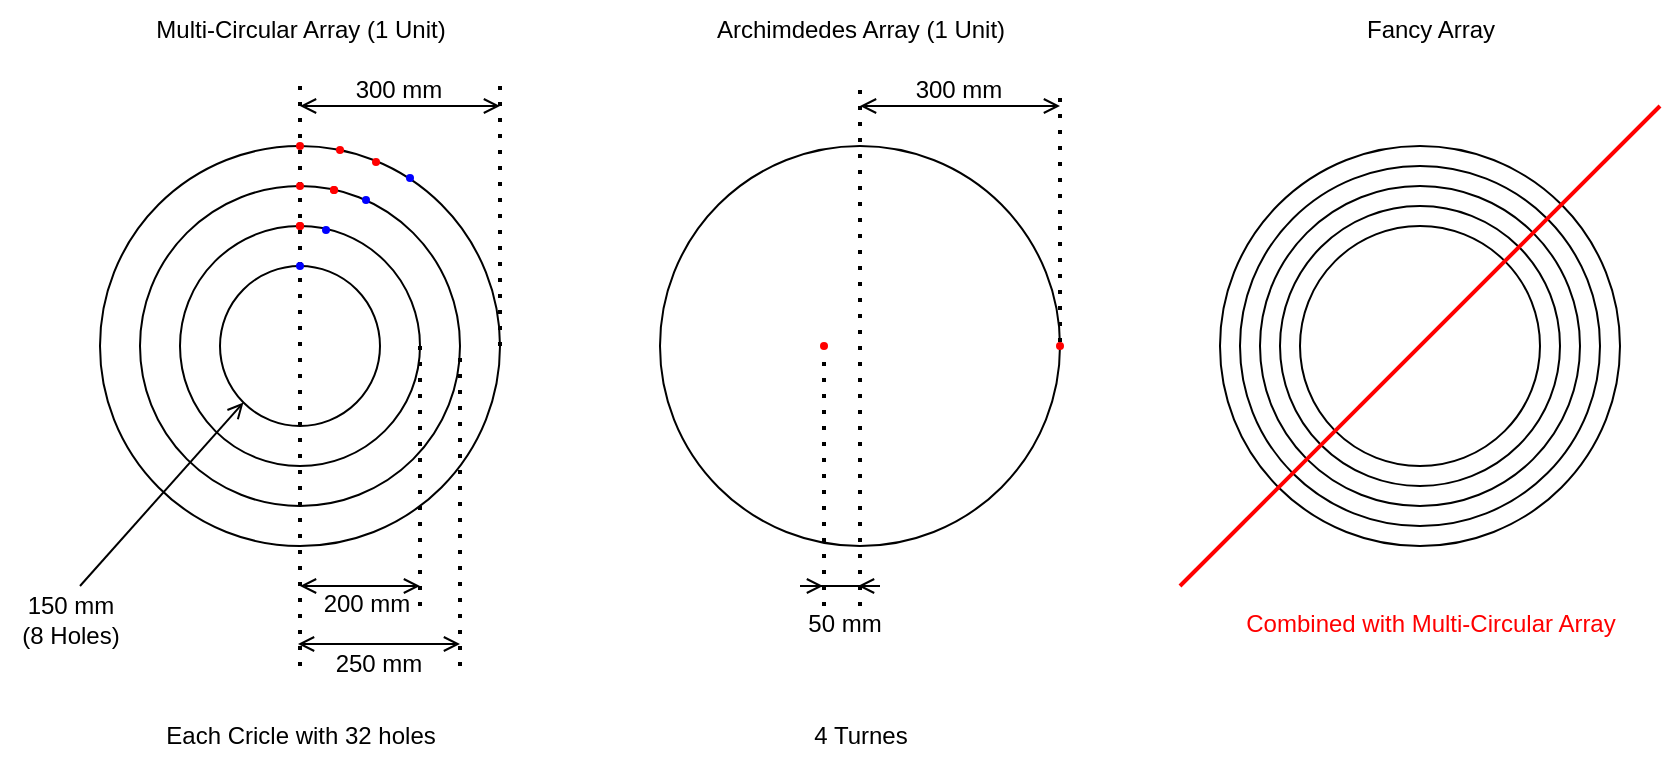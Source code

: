 <mxfile version="20.3.0" type="device"><diagram id="OxXvUZOZpYifvN2MdLMV" name="Seite-1"><mxGraphModel dx="1178" dy="700" grid="1" gridSize="10" guides="1" tooltips="1" connect="1" arrows="1" fold="1" page="1" pageScale="1" pageWidth="827" pageHeight="1169" math="0" shadow="0"><root><mxCell id="0"/><mxCell id="1" parent="0"/><mxCell id="3i-CA53elu15kdA6QH0D-1" value="Multi-Circular Array (1 Unit)" style="text;html=1;align=center;verticalAlign=middle;resizable=0;points=[];autosize=1;strokeColor=none;fillColor=none;" vertex="1" parent="1"><mxGeometry x="155" y="267" width="170" height="30" as="geometry"/></mxCell><mxCell id="3i-CA53elu15kdA6QH0D-2" value="" style="ellipse;whiteSpace=wrap;html=1;fillColor=none;" vertex="1" parent="1"><mxGeometry x="140" y="340" width="200" height="200" as="geometry"/></mxCell><mxCell id="3i-CA53elu15kdA6QH0D-3" value="" style="ellipse;whiteSpace=wrap;html=1;fillColor=none;" vertex="1" parent="1"><mxGeometry x="160" y="360" width="160" height="160" as="geometry"/></mxCell><mxCell id="3i-CA53elu15kdA6QH0D-4" value="" style="ellipse;whiteSpace=wrap;html=1;fillColor=none;" vertex="1" parent="1"><mxGeometry x="180" y="380" width="120" height="120" as="geometry"/></mxCell><mxCell id="3i-CA53elu15kdA6QH0D-5" value="" style="endArrow=open;startArrow=open;html=1;rounded=0;startFill=0;endFill=0;" edge="1" parent="1"><mxGeometry width="50" height="50" relative="1" as="geometry"><mxPoint x="240" y="320" as="sourcePoint"/><mxPoint x="340" y="320" as="targetPoint"/></mxGeometry></mxCell><mxCell id="3i-CA53elu15kdA6QH0D-6" value="" style="endArrow=none;dashed=1;html=1;dashPattern=1 3;strokeWidth=2;rounded=0;" edge="1" parent="1"><mxGeometry width="50" height="50" relative="1" as="geometry"><mxPoint x="240" y="600" as="sourcePoint"/><mxPoint x="240" y="310" as="targetPoint"/></mxGeometry></mxCell><mxCell id="3i-CA53elu15kdA6QH0D-7" value="300 mm" style="text;html=1;align=center;verticalAlign=middle;resizable=0;points=[];autosize=1;strokeColor=none;fillColor=none;" vertex="1" parent="1"><mxGeometry x="254" y="297" width="70" height="30" as="geometry"/></mxCell><mxCell id="3i-CA53elu15kdA6QH0D-8" value="" style="endArrow=none;dashed=1;html=1;dashPattern=1 3;strokeWidth=2;rounded=0;" edge="1" parent="1"><mxGeometry width="50" height="50" relative="1" as="geometry"><mxPoint x="340" y="440" as="sourcePoint"/><mxPoint x="340" y="310" as="targetPoint"/></mxGeometry></mxCell><mxCell id="3i-CA53elu15kdA6QH0D-9" value="" style="endArrow=open;startArrow=open;html=1;rounded=0;startFill=0;endFill=0;" edge="1" parent="1"><mxGeometry width="50" height="50" relative="1" as="geometry"><mxPoint x="239" y="589" as="sourcePoint"/><mxPoint x="320" y="589" as="targetPoint"/></mxGeometry></mxCell><mxCell id="3i-CA53elu15kdA6QH0D-10" value="" style="endArrow=none;dashed=1;html=1;dashPattern=1 3;strokeWidth=2;rounded=0;" edge="1" parent="1"><mxGeometry width="50" height="50" relative="1" as="geometry"><mxPoint x="320" y="600" as="sourcePoint"/><mxPoint x="320" y="440" as="targetPoint"/></mxGeometry></mxCell><mxCell id="3i-CA53elu15kdA6QH0D-11" value="250 mm" style="text;html=1;align=center;verticalAlign=middle;resizable=0;points=[];autosize=1;strokeColor=none;fillColor=none;" vertex="1" parent="1"><mxGeometry x="244" y="584" width="70" height="30" as="geometry"/></mxCell><mxCell id="3i-CA53elu15kdA6QH0D-12" value="" style="endArrow=open;startArrow=open;html=1;rounded=0;startFill=0;endFill=0;" edge="1" parent="1"><mxGeometry width="50" height="50" relative="1" as="geometry"><mxPoint x="240" y="560" as="sourcePoint"/><mxPoint x="300" y="560" as="targetPoint"/></mxGeometry></mxCell><mxCell id="3i-CA53elu15kdA6QH0D-13" value="200 mm" style="text;html=1;align=center;verticalAlign=middle;resizable=0;points=[];autosize=1;strokeColor=none;fillColor=none;" vertex="1" parent="1"><mxGeometry x="238" y="554" width="70" height="30" as="geometry"/></mxCell><mxCell id="3i-CA53elu15kdA6QH0D-15" value="" style="endArrow=none;dashed=1;html=1;dashPattern=1 3;strokeWidth=2;rounded=0;" edge="1" parent="1"><mxGeometry width="50" height="50" relative="1" as="geometry"><mxPoint x="300" y="570" as="sourcePoint"/><mxPoint x="300" y="440" as="targetPoint"/></mxGeometry></mxCell><mxCell id="3i-CA53elu15kdA6QH0D-16" value="Archimdedes Array (1 Unit)" style="text;html=1;align=center;verticalAlign=middle;resizable=0;points=[];autosize=1;strokeColor=none;fillColor=none;" vertex="1" parent="1"><mxGeometry x="435" y="267" width="170" height="30" as="geometry"/></mxCell><mxCell id="3i-CA53elu15kdA6QH0D-17" value="" style="ellipse;whiteSpace=wrap;html=1;fillColor=none;" vertex="1" parent="1"><mxGeometry x="420" y="340" width="200" height="200" as="geometry"/></mxCell><mxCell id="3i-CA53elu15kdA6QH0D-18" value="" style="shape=image;verticalLabelPosition=bottom;labelBackgroundColor=default;verticalAlign=top;aspect=fixed;imageAspect=0;image=https://archive.lib.msu.edu/crcmath/math/math/a/a_1529.gif;" vertex="1" parent="1"><mxGeometry x="430" y="360" width="194.7" height="177" as="geometry"/></mxCell><mxCell id="3i-CA53elu15kdA6QH0D-19" value="" style="endArrow=none;dashed=1;html=1;dashPattern=1 3;strokeWidth=2;rounded=0;" edge="1" parent="1"><mxGeometry width="50" height="50" relative="1" as="geometry"><mxPoint x="520" y="570" as="sourcePoint"/><mxPoint x="520" y="310" as="targetPoint"/></mxGeometry></mxCell><mxCell id="3i-CA53elu15kdA6QH0D-20" value="" style="endArrow=none;dashed=1;html=1;dashPattern=1 3;strokeWidth=2;rounded=0;startArrow=none;" edge="1" parent="1" source="3i-CA53elu15kdA6QH0D-55"><mxGeometry width="50" height="50" relative="1" as="geometry"><mxPoint x="620" y="440" as="sourcePoint"/><mxPoint x="620" y="310" as="targetPoint"/></mxGeometry></mxCell><mxCell id="3i-CA53elu15kdA6QH0D-21" value="" style="endArrow=open;startArrow=open;html=1;rounded=0;startFill=0;endFill=0;" edge="1" parent="1"><mxGeometry width="50" height="50" relative="1" as="geometry"><mxPoint x="520" y="320" as="sourcePoint"/><mxPoint x="620" y="320" as="targetPoint"/></mxGeometry></mxCell><mxCell id="3i-CA53elu15kdA6QH0D-22" value="300 mm" style="text;html=1;align=center;verticalAlign=middle;resizable=0;points=[];autosize=1;strokeColor=none;fillColor=none;" vertex="1" parent="1"><mxGeometry x="534" y="297" width="70" height="30" as="geometry"/></mxCell><mxCell id="3i-CA53elu15kdA6QH0D-23" value="" style="endArrow=none;dashed=1;html=1;dashPattern=1 3;strokeWidth=2;rounded=0;startArrow=none;" edge="1" parent="1" source="3i-CA53elu15kdA6QH0D-53"><mxGeometry width="50" height="50" relative="1" as="geometry"><mxPoint x="502" y="570" as="sourcePoint"/><mxPoint x="502" y="440" as="targetPoint"/></mxGeometry></mxCell><mxCell id="3i-CA53elu15kdA6QH0D-24" value="50 mm" style="text;html=1;align=center;verticalAlign=middle;resizable=0;points=[];autosize=1;strokeColor=none;fillColor=none;" vertex="1" parent="1"><mxGeometry x="482" y="564" width="60" height="30" as="geometry"/></mxCell><mxCell id="3i-CA53elu15kdA6QH0D-25" value="" style="endArrow=none;html=1;rounded=0;" edge="1" parent="1"><mxGeometry width="50" height="50" relative="1" as="geometry"><mxPoint x="490" y="560" as="sourcePoint"/><mxPoint x="530" y="560" as="targetPoint"/></mxGeometry></mxCell><mxCell id="3i-CA53elu15kdA6QH0D-26" value="" style="endArrow=none;startArrow=open;html=1;rounded=0;startFill=0;endFill=0;" edge="1" parent="1"><mxGeometry width="50" height="50" relative="1" as="geometry"><mxPoint x="519" y="560" as="sourcePoint"/><mxPoint x="529.5" y="560" as="targetPoint"/></mxGeometry></mxCell><mxCell id="3i-CA53elu15kdA6QH0D-27" value="" style="endArrow=none;startArrow=open;html=1;rounded=0;startFill=0;endFill=0;" edge="1" parent="1"><mxGeometry width="50" height="50" relative="1" as="geometry"><mxPoint x="501.5" y="560" as="sourcePoint"/><mxPoint x="491" y="560" as="targetPoint"/></mxGeometry></mxCell><mxCell id="3i-CA53elu15kdA6QH0D-28" value="Fancy Array" style="text;html=1;align=center;verticalAlign=middle;resizable=0;points=[];autosize=1;strokeColor=none;fillColor=none;" vertex="1" parent="1"><mxGeometry x="760" y="267" width="90" height="30" as="geometry"/></mxCell><mxCell id="3i-CA53elu15kdA6QH0D-29" value="" style="ellipse;whiteSpace=wrap;html=1;fillColor=none;" vertex="1" parent="1"><mxGeometry x="700" y="340" width="200" height="200" as="geometry"/></mxCell><mxCell id="3i-CA53elu15kdA6QH0D-30" value="" style="ellipse;whiteSpace=wrap;html=1;fillColor=none;" vertex="1" parent="1"><mxGeometry x="710" y="350" width="180" height="180" as="geometry"/></mxCell><mxCell id="3i-CA53elu15kdA6QH0D-31" value="" style="ellipse;whiteSpace=wrap;html=1;fillColor=none;" vertex="1" parent="1"><mxGeometry x="720" y="360" width="160" height="160" as="geometry"/></mxCell><mxCell id="3i-CA53elu15kdA6QH0D-32" value="" style="ellipse;whiteSpace=wrap;html=1;fillColor=none;" vertex="1" parent="1"><mxGeometry x="730" y="370" width="140" height="140" as="geometry"/></mxCell><mxCell id="3i-CA53elu15kdA6QH0D-33" value="" style="ellipse;whiteSpace=wrap;html=1;fillColor=none;" vertex="1" parent="1"><mxGeometry x="740" y="380" width="120" height="120" as="geometry"/></mxCell><mxCell id="3i-CA53elu15kdA6QH0D-34" value="" style="ellipse;whiteSpace=wrap;html=1;fillColor=#FF0000;strokeColor=none;" vertex="1" parent="1"><mxGeometry x="238" y="338" width="4" height="4" as="geometry"/></mxCell><mxCell id="3i-CA53elu15kdA6QH0D-35" value="" style="ellipse;whiteSpace=wrap;html=1;fillColor=#FF0000;strokeColor=none;" vertex="1" parent="1"><mxGeometry x="238" y="358" width="4" height="4" as="geometry"/></mxCell><mxCell id="3i-CA53elu15kdA6QH0D-36" value="" style="ellipse;whiteSpace=wrap;html=1;fillColor=#FF0000;strokeColor=none;" vertex="1" parent="1"><mxGeometry x="238" y="378" width="4" height="4" as="geometry"/></mxCell><mxCell id="3i-CA53elu15kdA6QH0D-37" value="" style="ellipse;whiteSpace=wrap;html=1;fillColor=#FF0000;strokeColor=none;" vertex="1" parent="1"><mxGeometry x="258" y="340" width="4" height="4" as="geometry"/></mxCell><mxCell id="3i-CA53elu15kdA6QH0D-38" value="" style="ellipse;whiteSpace=wrap;html=1;fillColor=#FF0000;strokeColor=none;" vertex="1" parent="1"><mxGeometry x="255" y="360" width="4" height="4" as="geometry"/></mxCell><mxCell id="3i-CA53elu15kdA6QH0D-39" value="" style="ellipse;whiteSpace=wrap;html=1;fillColor=#0000FF;strokeColor=none;" vertex="1" parent="1"><mxGeometry x="251" y="380" width="4" height="4" as="geometry"/></mxCell><mxCell id="3i-CA53elu15kdA6QH0D-40" value="" style="ellipse;whiteSpace=wrap;html=1;fillColor=#FF0000;strokeColor=none;" vertex="1" parent="1"><mxGeometry x="238" y="378" width="4" height="4" as="geometry"/></mxCell><mxCell id="3i-CA53elu15kdA6QH0D-41" value="" style="ellipse;whiteSpace=wrap;html=1;fillColor=#FF0000;strokeColor=none;gradientColor=none;" vertex="1" parent="1"><mxGeometry x="255" y="360" width="4" height="4" as="geometry"/></mxCell><mxCell id="3i-CA53elu15kdA6QH0D-42" value="" style="ellipse;whiteSpace=wrap;html=1;fillColor=#FF0000;strokeColor=none;" vertex="1" parent="1"><mxGeometry x="276" y="346" width="4" height="4" as="geometry"/></mxCell><mxCell id="3i-CA53elu15kdA6QH0D-43" value="" style="ellipse;whiteSpace=wrap;html=1;fillColor=none;" vertex="1" parent="1"><mxGeometry x="200" y="400" width="80" height="80" as="geometry"/></mxCell><mxCell id="3i-CA53elu15kdA6QH0D-44" value="" style="ellipse;whiteSpace=wrap;html=1;fillColor=#0000FF;strokeColor=none;" vertex="1" parent="1"><mxGeometry x="238" y="398" width="4" height="4" as="geometry"/></mxCell><mxCell id="3i-CA53elu15kdA6QH0D-45" value="Each Cricle with 32 holes" style="text;html=1;align=center;verticalAlign=middle;resizable=0;points=[];autosize=1;strokeColor=none;fillColor=none;" vertex="1" parent="1"><mxGeometry x="160" y="620" width="160" height="30" as="geometry"/></mxCell><mxCell id="3i-CA53elu15kdA6QH0D-46" value="" style="endArrow=none;html=1;rounded=0;strokeColor=#FF0000;strokeWidth=2;" edge="1" parent="1"><mxGeometry width="50" height="50" relative="1" as="geometry"><mxPoint x="680" y="560" as="sourcePoint"/><mxPoint x="920" y="320" as="targetPoint"/></mxGeometry></mxCell><mxCell id="3i-CA53elu15kdA6QH0D-47" value="Combined with Multi-Circular Array" style="text;html=1;align=center;verticalAlign=middle;resizable=0;points=[];autosize=1;strokeColor=none;fillColor=none;fontColor=#FF0000;" vertex="1" parent="1"><mxGeometry x="700" y="564" width="210" height="30" as="geometry"/></mxCell><mxCell id="3i-CA53elu15kdA6QH0D-48" value="" style="endArrow=none;startArrow=open;html=1;rounded=0;startFill=0;endFill=0;exitX=0;exitY=1;exitDx=0;exitDy=0;" edge="1" parent="1" source="3i-CA53elu15kdA6QH0D-43"><mxGeometry width="50" height="50" relative="1" as="geometry"><mxPoint x="511.5" y="570" as="sourcePoint"/><mxPoint x="130" y="560" as="targetPoint"/></mxGeometry></mxCell><mxCell id="3i-CA53elu15kdA6QH0D-49" value="150 mm" style="text;html=1;align=center;verticalAlign=middle;resizable=0;points=[];autosize=1;strokeColor=none;fillColor=none;" vertex="1" parent="1"><mxGeometry x="90" y="555" width="70" height="30" as="geometry"/></mxCell><mxCell id="3i-CA53elu15kdA6QH0D-50" value="(8 Holes)" style="text;html=1;align=center;verticalAlign=middle;resizable=0;points=[];autosize=1;strokeColor=none;fillColor=none;" vertex="1" parent="1"><mxGeometry x="90" y="570" width="70" height="30" as="geometry"/></mxCell><mxCell id="3i-CA53elu15kdA6QH0D-51" value="" style="ellipse;whiteSpace=wrap;html=1;fillColor=#0000FF;strokeColor=none;" vertex="1" parent="1"><mxGeometry x="271" y="365" width="4" height="4" as="geometry"/></mxCell><mxCell id="3i-CA53elu15kdA6QH0D-52" value="" style="ellipse;whiteSpace=wrap;html=1;fillColor=#0000FF;strokeColor=none;" vertex="1" parent="1"><mxGeometry x="293" y="354" width="4" height="4" as="geometry"/></mxCell><mxCell id="3i-CA53elu15kdA6QH0D-53" value="" style="ellipse;whiteSpace=wrap;html=1;fillColor=#FF0000;strokeColor=none;" vertex="1" parent="1"><mxGeometry x="500" y="438" width="4" height="4" as="geometry"/></mxCell><mxCell id="3i-CA53elu15kdA6QH0D-54" value="" style="endArrow=none;dashed=1;html=1;dashPattern=1 3;strokeWidth=2;rounded=0;" edge="1" parent="1" target="3i-CA53elu15kdA6QH0D-53"><mxGeometry width="50" height="50" relative="1" as="geometry"><mxPoint x="502" y="570.0" as="sourcePoint"/><mxPoint x="502" y="440" as="targetPoint"/></mxGeometry></mxCell><mxCell id="3i-CA53elu15kdA6QH0D-55" value="" style="ellipse;whiteSpace=wrap;html=1;fillColor=#FF0000;strokeColor=none;" vertex="1" parent="1"><mxGeometry x="618" y="438" width="4" height="4" as="geometry"/></mxCell><mxCell id="3i-CA53elu15kdA6QH0D-56" value="" style="endArrow=none;dashed=1;html=1;dashPattern=1 3;strokeWidth=2;rounded=0;" edge="1" parent="1" target="3i-CA53elu15kdA6QH0D-55"><mxGeometry width="50" height="50" relative="1" as="geometry"><mxPoint x="620" y="440" as="sourcePoint"/><mxPoint x="620" y="310" as="targetPoint"/></mxGeometry></mxCell><mxCell id="3i-CA53elu15kdA6QH0D-57" value="4 Turnes" style="text;html=1;align=center;verticalAlign=middle;resizable=0;points=[];autosize=1;strokeColor=none;fillColor=none;" vertex="1" parent="1"><mxGeometry x="485" y="620" width="70" height="30" as="geometry"/></mxCell></root></mxGraphModel></diagram></mxfile>